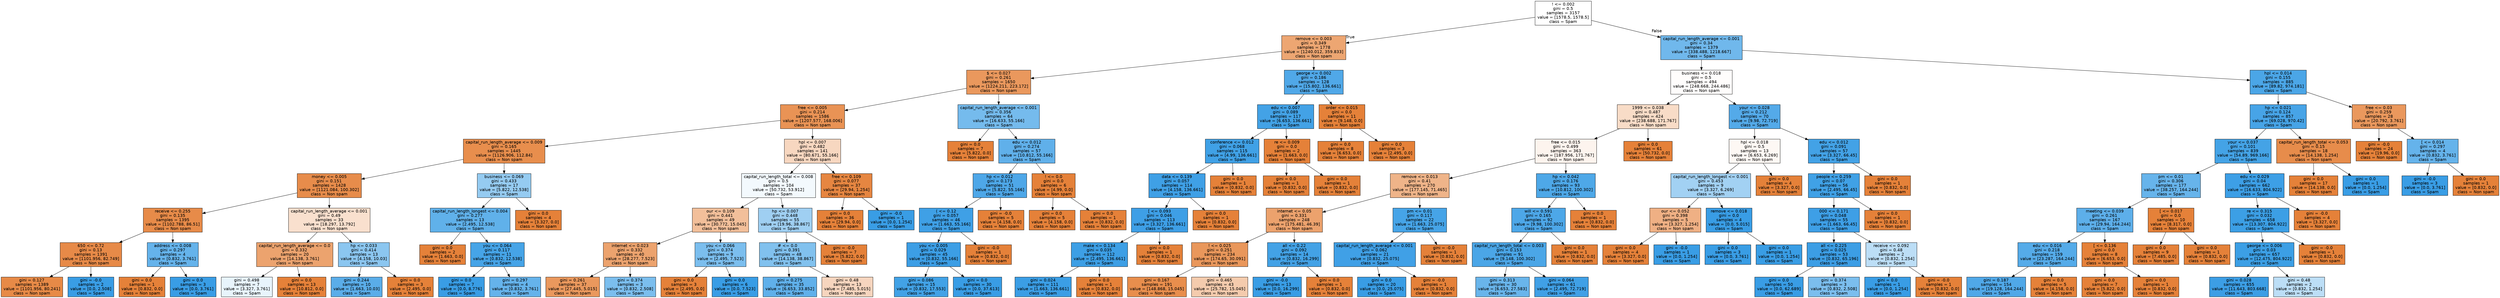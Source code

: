 digraph Tree {
node [shape=box, style="filled", color="black", fontname="helvetica"] ;
edge [fontname="helvetica"] ;
0 [label="! <= 0.002\ngini = 0.5\nsamples = 3157\nvalue = [1578.5, 1578.5]\nclass = Spam", fillcolor="#ffffff"] ;
1 [label="remove <= 0.003\ngini = 0.349\nsamples = 1778\nvalue = [1240.012, 359.833]\nclass = Non spam", fillcolor="#eda672"] ;
0 -> 1 [labeldistance=2.5, labelangle=45, headlabel="True"] ;
2 [label="$ <= 0.027\ngini = 0.261\nsamples = 1650\nvalue = [1224.211, 223.172]\nclass = Non spam", fillcolor="#ea985d"] ;
1 -> 2 ;
3 [label="free <= 0.005\ngini = 0.214\nsamples = 1586\nvalue = [1207.577, 168.006]\nclass = Non spam", fillcolor="#e99355"] ;
2 -> 3 ;
4 [label="capital_run_length_average <= 0.009\ngini = 0.165\nsamples = 1445\nvalue = [1126.906, 112.84]\nclass = Non spam", fillcolor="#e88e4d"] ;
3 -> 4 ;
5 [label="money <= 0.005\ngini = 0.151\nsamples = 1428\nvalue = [1121.084, 100.302]\nclass = Non spam", fillcolor="#e78c4b"] ;
4 -> 5 ;
6 [label="receive <= 0.255\ngini = 0.135\nsamples = 1395\nvalue = [1102.788, 86.51]\nclass = Non spam", fillcolor="#e78b49"] ;
5 -> 6 ;
7 [label="650 <= 0.72\ngini = 0.13\nsamples = 1391\nvalue = [1101.956, 82.749]\nclass = Non spam", fillcolor="#e78a48"] ;
6 -> 7 ;
8 [label="gini = 0.127\nsamples = 1389\nvalue = [1101.956, 80.241]\nclass = Non spam", fillcolor="#e78a47"] ;
7 -> 8 ;
9 [label="gini = -0.0\nsamples = 2\nvalue = [0.0, 2.508]\nclass = Spam", fillcolor="#399de5"] ;
7 -> 9 ;
10 [label="address <= 0.008\ngini = 0.297\nsamples = 4\nvalue = [0.832, 3.761]\nclass = Spam", fillcolor="#65b3eb"] ;
6 -> 10 ;
11 [label="gini = 0.0\nsamples = 1\nvalue = [0.832, 0.0]\nclass = Non spam", fillcolor="#e58139"] ;
10 -> 11 ;
12 [label="gini = 0.0\nsamples = 3\nvalue = [0.0, 3.761]\nclass = Spam", fillcolor="#399de5"] ;
10 -> 12 ;
13 [label="capital_run_length_average <= 0.001\ngini = 0.49\nsamples = 33\nvalue = [18.297, 13.792]\nclass = Non spam", fillcolor="#f9e0ce"] ;
5 -> 13 ;
14 [label="capital_run_length_average <= 0.0\ngini = 0.332\nsamples = 20\nvalue = [14.138, 3.761]\nclass = Non spam", fillcolor="#eca36e"] ;
13 -> 14 ;
15 [label="gini = 0.498\nsamples = 7\nvalue = [3.327, 3.761]\nclass = Spam", fillcolor="#e8f4fc"] ;
14 -> 15 ;
16 [label="gini = 0.0\nsamples = 13\nvalue = [10.812, 0.0]\nclass = Non spam", fillcolor="#e58139"] ;
14 -> 16 ;
17 [label="hp <= 0.033\ngini = 0.414\nsamples = 13\nvalue = [4.158, 10.03]\nclass = Spam", fillcolor="#8bc6f0"] ;
13 -> 17 ;
18 [label="gini = 0.244\nsamples = 10\nvalue = [1.663, 10.03]\nclass = Spam", fillcolor="#5aade9"] ;
17 -> 18 ;
19 [label="gini = 0.0\nsamples = 3\nvalue = [2.495, 0.0]\nclass = Non spam", fillcolor="#e58139"] ;
17 -> 19 ;
20 [label="business <= 0.069\ngini = 0.433\nsamples = 17\nvalue = [5.822, 12.538]\nclass = Spam", fillcolor="#95cbf1"] ;
4 -> 20 ;
21 [label="capital_run_length_longest <= 0.004\ngini = 0.277\nsamples = 13\nvalue = [2.495, 12.538]\nclass = Spam", fillcolor="#60b1ea"] ;
20 -> 21 ;
22 [label="gini = 0.0\nsamples = 2\nvalue = [1.663, 0.0]\nclass = Non spam", fillcolor="#e58139"] ;
21 -> 22 ;
23 [label="you <= 0.064\ngini = 0.117\nsamples = 11\nvalue = [0.832, 12.538]\nclass = Spam", fillcolor="#46a4e7"] ;
21 -> 23 ;
24 [label="gini = 0.0\nsamples = 7\nvalue = [0.0, 8.776]\nclass = Spam", fillcolor="#399de5"] ;
23 -> 24 ;
25 [label="gini = 0.297\nsamples = 4\nvalue = [0.832, 3.761]\nclass = Spam", fillcolor="#65b3eb"] ;
23 -> 25 ;
26 [label="gini = 0.0\nsamples = 4\nvalue = [3.327, 0.0]\nclass = Non spam", fillcolor="#e58139"] ;
20 -> 26 ;
27 [label="hpl <= 0.007\ngini = 0.482\nsamples = 141\nvalue = [80.671, 55.166]\nclass = Non spam", fillcolor="#f7d7c0"] ;
3 -> 27 ;
28 [label="capital_run_length_total <= 0.008\ngini = 0.5\nsamples = 104\nvalue = [50.732, 53.912]\nclass = Spam", fillcolor="#f3f9fd"] ;
27 -> 28 ;
29 [label="our <= 0.109\ngini = 0.441\nsamples = 49\nvalue = [30.772, 15.045]\nclass = Non spam", fillcolor="#f2bf9a"] ;
28 -> 29 ;
30 [label="internet <= 0.023\ngini = 0.332\nsamples = 40\nvalue = [28.277, 7.523]\nclass = Non spam", fillcolor="#eca36e"] ;
29 -> 30 ;
31 [label="gini = 0.261\nsamples = 37\nvalue = [27.445, 5.015]\nclass = Non spam", fillcolor="#ea985d"] ;
30 -> 31 ;
32 [label="gini = 0.374\nsamples = 3\nvalue = [0.832, 2.508]\nclass = Spam", fillcolor="#7bbeee"] ;
30 -> 32 ;
33 [label="you <= 0.066\ngini = 0.374\nsamples = 9\nvalue = [2.495, 7.523]\nclass = Spam", fillcolor="#7bbeee"] ;
29 -> 33 ;
34 [label="gini = 0.0\nsamples = 3\nvalue = [2.495, 0.0]\nclass = Non spam", fillcolor="#e58139"] ;
33 -> 34 ;
35 [label="gini = 0.0\nsamples = 6\nvalue = [0.0, 7.523]\nclass = Spam", fillcolor="#399de5"] ;
33 -> 35 ;
36 [label="hp <= 0.007\ngini = 0.448\nsamples = 55\nvalue = [19.96, 38.867]\nclass = Spam", fillcolor="#9fcff2"] ;
28 -> 36 ;
37 [label="# <= 0.0\ngini = 0.391\nsamples = 48\nvalue = [14.138, 38.867]\nclass = Spam", fillcolor="#81c1ee"] ;
36 -> 37 ;
38 [label="gini = 0.275\nsamples = 35\nvalue = [6.653, 33.852]\nclass = Spam", fillcolor="#60b0ea"] ;
37 -> 38 ;
39 [label="gini = 0.48\nsamples = 13\nvalue = [7.485, 5.015]\nclass = Non spam", fillcolor="#f6d5be"] ;
37 -> 39 ;
40 [label="gini = -0.0\nsamples = 7\nvalue = [5.822, 0.0]\nclass = Non spam", fillcolor="#e58139"] ;
36 -> 40 ;
41 [label="free <= 0.109\ngini = 0.077\nsamples = 37\nvalue = [29.94, 1.254]\nclass = Non spam", fillcolor="#e68641"] ;
27 -> 41 ;
42 [label="gini = 0.0\nsamples = 36\nvalue = [29.94, 0.0]\nclass = Non spam", fillcolor="#e58139"] ;
41 -> 42 ;
43 [label="gini = -0.0\nsamples = 1\nvalue = [0.0, 1.254]\nclass = Spam", fillcolor="#399de5"] ;
41 -> 43 ;
44 [label="capital_run_length_average <= 0.001\ngini = 0.356\nsamples = 64\nvalue = [16.633, 55.166]\nclass = Spam", fillcolor="#75bbed"] ;
2 -> 44 ;
45 [label="gini = 0.0\nsamples = 7\nvalue = [5.822, 0.0]\nclass = Non spam", fillcolor="#e58139"] ;
44 -> 45 ;
46 [label="edu <= 0.012\ngini = 0.274\nsamples = 57\nvalue = [10.812, 55.166]\nclass = Spam", fillcolor="#60b0ea"] ;
44 -> 46 ;
47 [label="hp <= 0.012\ngini = 0.173\nsamples = 51\nvalue = [5.822, 55.166]\nclass = Spam", fillcolor="#4ea7e8"] ;
46 -> 47 ;
48 [label="( <= 0.12\ngini = 0.057\nsamples = 46\nvalue = [1.663, 55.166]\nclass = Spam", fillcolor="#3fa0e6"] ;
47 -> 48 ;
49 [label="you <= 0.005\ngini = 0.029\nsamples = 45\nvalue = [0.832, 55.166]\nclass = Spam", fillcolor="#3c9ee5"] ;
48 -> 49 ;
50 [label="gini = 0.086\nsamples = 15\nvalue = [0.832, 17.553]\nclass = Spam", fillcolor="#42a2e6"] ;
49 -> 50 ;
51 [label="gini = 0.0\nsamples = 30\nvalue = [0.0, 37.613]\nclass = Spam", fillcolor="#399de5"] ;
49 -> 51 ;
52 [label="gini = -0.0\nsamples = 1\nvalue = [0.832, 0.0]\nclass = Non spam", fillcolor="#e58139"] ;
48 -> 52 ;
53 [label="gini = -0.0\nsamples = 5\nvalue = [4.158, 0.0]\nclass = Non spam", fillcolor="#e58139"] ;
47 -> 53 ;
54 [label="! <= 0.0\ngini = 0.0\nsamples = 6\nvalue = [4.99, 0.0]\nclass = Non spam", fillcolor="#e58139"] ;
46 -> 54 ;
55 [label="gini = 0.0\nsamples = 5\nvalue = [4.158, 0.0]\nclass = Non spam", fillcolor="#e58139"] ;
54 -> 55 ;
56 [label="gini = 0.0\nsamples = 1\nvalue = [0.832, 0.0]\nclass = Non spam", fillcolor="#e58139"] ;
54 -> 56 ;
57 [label="george <= 0.002\ngini = 0.186\nsamples = 128\nvalue = [15.802, 136.661]\nclass = Spam", fillcolor="#50a8e8"] ;
1 -> 57 ;
58 [label="edu <= 0.007\ngini = 0.089\nsamples = 117\nvalue = [6.653, 136.661]\nclass = Spam", fillcolor="#43a2e6"] ;
57 -> 58 ;
59 [label="conference <= 0.012\ngini = 0.068\nsamples = 115\nvalue = [4.99, 136.661]\nclass = Spam", fillcolor="#40a1e6"] ;
58 -> 59 ;
60 [label="data <= 0.139\ngini = 0.057\nsamples = 114\nvalue = [4.158, 136.661]\nclass = Spam", fillcolor="#3fa0e6"] ;
59 -> 60 ;
61 [label="[ <= 0.093\ngini = 0.046\nsamples = 113\nvalue = [3.327, 136.661]\nclass = Spam", fillcolor="#3e9fe6"] ;
60 -> 61 ;
62 [label="make <= 0.134\ngini = 0.035\nsamples = 112\nvalue = [2.495, 136.661]\nclass = Spam", fillcolor="#3d9fe5"] ;
61 -> 62 ;
63 [label="gini = 0.024\nsamples = 111\nvalue = [1.663, 136.661]\nclass = Spam", fillcolor="#3b9ee5"] ;
62 -> 63 ;
64 [label="gini = 0.0\nsamples = 1\nvalue = [0.832, 0.0]\nclass = Non spam", fillcolor="#e58139"] ;
62 -> 64 ;
65 [label="gini = 0.0\nsamples = 1\nvalue = [0.832, 0.0]\nclass = Non spam", fillcolor="#e58139"] ;
61 -> 65 ;
66 [label="gini = 0.0\nsamples = 1\nvalue = [0.832, 0.0]\nclass = Non spam", fillcolor="#e58139"] ;
60 -> 66 ;
67 [label="gini = 0.0\nsamples = 1\nvalue = [0.832, 0.0]\nclass = Non spam", fillcolor="#e58139"] ;
59 -> 67 ;
68 [label="re <= 0.009\ngini = 0.0\nsamples = 2\nvalue = [1.663, 0.0]\nclass = Non spam", fillcolor="#e58139"] ;
58 -> 68 ;
69 [label="gini = 0.0\nsamples = 1\nvalue = [0.832, 0.0]\nclass = Non spam", fillcolor="#e58139"] ;
68 -> 69 ;
70 [label="gini = 0.0\nsamples = 1\nvalue = [0.832, 0.0]\nclass = Non spam", fillcolor="#e58139"] ;
68 -> 70 ;
71 [label="order <= 0.015\ngini = 0.0\nsamples = 11\nvalue = [9.148, 0.0]\nclass = Non spam", fillcolor="#e58139"] ;
57 -> 71 ;
72 [label="gini = 0.0\nsamples = 8\nvalue = [6.653, 0.0]\nclass = Non spam", fillcolor="#e58139"] ;
71 -> 72 ;
73 [label="gini = 0.0\nsamples = 3\nvalue = [2.495, 0.0]\nclass = Non spam", fillcolor="#e58139"] ;
71 -> 73 ;
74 [label="capital_run_length_average <= 0.001\ngini = 0.34\nsamples = 1379\nvalue = [338.488, 1218.667]\nclass = Spam", fillcolor="#70b8ec"] ;
0 -> 74 [labeldistance=2.5, labelangle=-45, headlabel="False"] ;
75 [label="business <= 0.018\ngini = 0.5\nsamples = 494\nvalue = [248.668, 244.486]\nclass = Non spam", fillcolor="#fffdfc"] ;
74 -> 75 ;
76 [label="1999 <= 0.038\ngini = 0.487\nsamples = 424\nvalue = [238.688, 171.767]\nclass = Non spam", fillcolor="#f8dcc7"] ;
75 -> 76 ;
77 [label="free <= 0.015\ngini = 0.499\nsamples = 363\nvalue = [187.956, 171.767]\nclass = Non spam", fillcolor="#fdf4ee"] ;
76 -> 77 ;
78 [label="remove <= 0.013\ngini = 0.41\nsamples = 270\nvalue = [177.145, 71.465]\nclass = Non spam", fillcolor="#efb489"] ;
77 -> 78 ;
79 [label="internet <= 0.05\ngini = 0.331\nsamples = 248\nvalue = [175.481, 46.39]\nclass = Non spam", fillcolor="#eca26d"] ;
78 -> 79 ;
80 [label="! <= 0.025\ngini = 0.251\nsamples = 234\nvalue = [174.65, 30.091]\nclass = Non spam", fillcolor="#e9975b"] ;
79 -> 80 ;
81 [label="gini = 0.167\nsamples = 191\nvalue = [148.868, 15.045]\nclass = Non spam", fillcolor="#e88e4d"] ;
80 -> 81 ;
82 [label="gini = 0.465\nsamples = 43\nvalue = [25.782, 15.045]\nclass = Non spam", fillcolor="#f4cbad"] ;
80 -> 82 ;
83 [label="all <= 0.22\ngini = 0.092\nsamples = 14\nvalue = [0.832, 16.299]\nclass = Spam", fillcolor="#43a2e6"] ;
79 -> 83 ;
84 [label="gini = -0.0\nsamples = 13\nvalue = [0.0, 16.299]\nclass = Spam", fillcolor="#399de5"] ;
83 -> 84 ;
85 [label="gini = 0.0\nsamples = 1\nvalue = [0.832, 0.0]\nclass = Non spam", fillcolor="#e58139"] ;
83 -> 85 ;
86 [label="pm <= 0.01\ngini = 0.117\nsamples = 22\nvalue = [1.663, 25.075]\nclass = Spam", fillcolor="#46a4e7"] ;
78 -> 86 ;
87 [label="capital_run_length_average <= 0.001\ngini = 0.062\nsamples = 21\nvalue = [0.832, 25.075]\nclass = Spam", fillcolor="#40a0e6"] ;
86 -> 87 ;
88 [label="gini = 0.0\nsamples = 20\nvalue = [0.0, 25.075]\nclass = Spam", fillcolor="#399de5"] ;
87 -> 88 ;
89 [label="gini = -0.0\nsamples = 1\nvalue = [0.832, 0.0]\nclass = Non spam", fillcolor="#e58139"] ;
87 -> 89 ;
90 [label="gini = -0.0\nsamples = 1\nvalue = [0.832, 0.0]\nclass = Non spam", fillcolor="#e58139"] ;
86 -> 90 ;
91 [label="hp <= 0.042\ngini = 0.176\nsamples = 93\nvalue = [10.812, 100.302]\nclass = Spam", fillcolor="#4ea8e8"] ;
77 -> 91 ;
92 [label="will <= 0.591\ngini = 0.165\nsamples = 92\nvalue = [9.98, 100.302]\nclass = Spam", fillcolor="#4da7e8"] ;
91 -> 92 ;
93 [label="capital_run_length_total <= 0.003\ngini = 0.153\nsamples = 91\nvalue = [9.148, 100.302]\nclass = Spam", fillcolor="#4ba6e7"] ;
92 -> 93 ;
94 [label="gini = 0.313\nsamples = 30\nvalue = [6.653, 27.583]\nclass = Spam", fillcolor="#69b5eb"] ;
93 -> 94 ;
95 [label="gini = 0.064\nsamples = 61\nvalue = [2.495, 72.719]\nclass = Spam", fillcolor="#40a0e6"] ;
93 -> 95 ;
96 [label="gini = 0.0\nsamples = 1\nvalue = [0.832, 0.0]\nclass = Non spam", fillcolor="#e58139"] ;
92 -> 96 ;
97 [label="gini = 0.0\nsamples = 1\nvalue = [0.832, 0.0]\nclass = Non spam", fillcolor="#e58139"] ;
91 -> 97 ;
98 [label="gini = 0.0\nsamples = 61\nvalue = [50.732, 0.0]\nclass = Non spam", fillcolor="#e58139"] ;
76 -> 98 ;
99 [label="your <= 0.028\ngini = 0.212\nsamples = 70\nvalue = [9.98, 72.719]\nclass = Spam", fillcolor="#54aae9"] ;
75 -> 99 ;
100 [label="hpl <= 0.018\ngini = 0.5\nsamples = 13\nvalue = [6.653, 6.269]\nclass = Non spam", fillcolor="#fdf8f4"] ;
99 -> 100 ;
101 [label="capital_run_length_longest <= 0.001\ngini = 0.453\nsamples = 9\nvalue = [3.327, 6.269]\nclass = Spam", fillcolor="#a2d1f3"] ;
100 -> 101 ;
102 [label="our <= 0.052\ngini = 0.398\nsamples = 5\nvalue = [3.327, 1.254]\nclass = Non spam", fillcolor="#efb084"] ;
101 -> 102 ;
103 [label="gini = 0.0\nsamples = 4\nvalue = [3.327, 0.0]\nclass = Non spam", fillcolor="#e58139"] ;
102 -> 103 ;
104 [label="gini = -0.0\nsamples = 1\nvalue = [0.0, 1.254]\nclass = Spam", fillcolor="#399de5"] ;
102 -> 104 ;
105 [label="remove <= 0.018\ngini = 0.0\nsamples = 4\nvalue = [0.0, 5.015]\nclass = Spam", fillcolor="#399de5"] ;
101 -> 105 ;
106 [label="gini = 0.0\nsamples = 3\nvalue = [0.0, 3.761]\nclass = Spam", fillcolor="#399de5"] ;
105 -> 106 ;
107 [label="gini = 0.0\nsamples = 1\nvalue = [0.0, 1.254]\nclass = Spam", fillcolor="#399de5"] ;
105 -> 107 ;
108 [label="gini = 0.0\nsamples = 4\nvalue = [3.327, 0.0]\nclass = Non spam", fillcolor="#e58139"] ;
100 -> 108 ;
109 [label="edu <= 0.012\ngini = 0.091\nsamples = 57\nvalue = [3.327, 66.45]\nclass = Spam", fillcolor="#43a2e6"] ;
99 -> 109 ;
110 [label="people <= 0.259\ngini = 0.07\nsamples = 56\nvalue = [2.495, 66.45]\nclass = Spam", fillcolor="#40a1e6"] ;
109 -> 110 ;
111 [label="000 <= 0.171\ngini = 0.048\nsamples = 55\nvalue = [1.663, 66.45]\nclass = Spam", fillcolor="#3e9fe6"] ;
110 -> 111 ;
112 [label="all <= 0.225\ngini = 0.025\nsamples = 53\nvalue = [0.832, 65.196]\nclass = Spam", fillcolor="#3c9ee5"] ;
111 -> 112 ;
113 [label="gini = 0.0\nsamples = 50\nvalue = [0.0, 62.689]\nclass = Spam", fillcolor="#399de5"] ;
112 -> 113 ;
114 [label="gini = 0.374\nsamples = 3\nvalue = [0.832, 2.508]\nclass = Spam", fillcolor="#7bbeee"] ;
112 -> 114 ;
115 [label="receive <= 0.092\ngini = 0.48\nsamples = 2\nvalue = [0.832, 1.254]\nclass = Spam", fillcolor="#bcdef6"] ;
111 -> 115 ;
116 [label="gini = 0.0\nsamples = 1\nvalue = [0.0, 1.254]\nclass = Spam", fillcolor="#399de5"] ;
115 -> 116 ;
117 [label="gini = -0.0\nsamples = 1\nvalue = [0.832, 0.0]\nclass = Non spam", fillcolor="#e58139"] ;
115 -> 117 ;
118 [label="gini = 0.0\nsamples = 1\nvalue = [0.832, 0.0]\nclass = Non spam", fillcolor="#e58139"] ;
110 -> 118 ;
119 [label="gini = 0.0\nsamples = 1\nvalue = [0.832, 0.0]\nclass = Non spam", fillcolor="#e58139"] ;
109 -> 119 ;
120 [label="hpl <= 0.014\ngini = 0.155\nsamples = 885\nvalue = [89.82, 974.181]\nclass = Spam", fillcolor="#4ba6e7"] ;
74 -> 120 ;
121 [label="hp <= 0.021\ngini = 0.124\nsamples = 857\nvalue = [69.028, 970.42]\nclass = Spam", fillcolor="#47a4e7"] ;
120 -> 121 ;
122 [label="your <= 0.037\ngini = 0.101\nsamples = 839\nvalue = [54.89, 969.166]\nclass = Spam", fillcolor="#44a3e6"] ;
121 -> 122 ;
123 [label="pm <= 0.01\ngini = 0.306\nsamples = 177\nvalue = [38.257, 164.244]\nclass = Spam", fillcolor="#67b4eb"] ;
122 -> 123 ;
124 [label="meeting <= 0.039\ngini = 0.261\nsamples = 167\nvalue = [29.94, 164.244]\nclass = Spam", fillcolor="#5dafea"] ;
123 -> 124 ;
125 [label="edu <= 0.016\ngini = 0.218\nsamples = 159\nvalue = [23.287, 164.244]\nclass = Spam", fillcolor="#55abe9"] ;
124 -> 125 ;
126 [label="gini = 0.187\nsamples = 154\nvalue = [19.128, 164.244]\nclass = Spam", fillcolor="#50a8e8"] ;
125 -> 126 ;
127 [label="gini = 0.0\nsamples = 5\nvalue = [4.158, 0.0]\nclass = Non spam", fillcolor="#e58139"] ;
125 -> 127 ;
128 [label="[ <= 0.136\ngini = 0.0\nsamples = 8\nvalue = [6.653, 0.0]\nclass = Non spam", fillcolor="#e58139"] ;
124 -> 128 ;
129 [label="gini = 0.0\nsamples = 7\nvalue = [5.822, 0.0]\nclass = Non spam", fillcolor="#e58139"] ;
128 -> 129 ;
130 [label="gini = 0.0\nsamples = 1\nvalue = [0.832, 0.0]\nclass = Non spam", fillcolor="#e58139"] ;
128 -> 130 ;
131 [label="[ <= 0.017\ngini = 0.0\nsamples = 10\nvalue = [8.317, 0.0]\nclass = Non spam", fillcolor="#e58139"] ;
123 -> 131 ;
132 [label="gini = 0.0\nsamples = 9\nvalue = [7.485, 0.0]\nclass = Non spam", fillcolor="#e58139"] ;
131 -> 132 ;
133 [label="gini = 0.0\nsamples = 1\nvalue = [0.832, 0.0]\nclass = Non spam", fillcolor="#e58139"] ;
131 -> 133 ;
134 [label="edu <= 0.029\ngini = 0.04\nsamples = 662\nvalue = [16.633, 804.922]\nclass = Spam", fillcolor="#3d9fe6"] ;
122 -> 134 ;
135 [label="re <= 0.315\ngini = 0.032\nsamples = 658\nvalue = [13.307, 804.922]\nclass = Spam", fillcolor="#3c9fe5"] ;
134 -> 135 ;
136 [label="george <= 0.006\ngini = 0.03\nsamples = 657\nvalue = [12.475, 804.922]\nclass = Spam", fillcolor="#3c9fe5"] ;
135 -> 136 ;
137 [label="gini = 0.028\nsamples = 655\nvalue = [11.643, 803.668]\nclass = Spam", fillcolor="#3c9ee5"] ;
136 -> 137 ;
138 [label="gini = 0.48\nsamples = 2\nvalue = [0.832, 1.254]\nclass = Spam", fillcolor="#bcdef6"] ;
136 -> 138 ;
139 [label="gini = -0.0\nsamples = 1\nvalue = [0.832, 0.0]\nclass = Non spam", fillcolor="#e58139"] ;
135 -> 139 ;
140 [label="gini = -0.0\nsamples = 4\nvalue = [3.327, 0.0]\nclass = Non spam", fillcolor="#e58139"] ;
134 -> 140 ;
141 [label="capital_run_length_total <= 0.053\ngini = 0.15\nsamples = 18\nvalue = [14.138, 1.254]\nclass = Non spam", fillcolor="#e78c4b"] ;
121 -> 141 ;
142 [label="gini = 0.0\nsamples = 17\nvalue = [14.138, 0.0]\nclass = Non spam", fillcolor="#e58139"] ;
141 -> 142 ;
143 [label="gini = 0.0\nsamples = 1\nvalue = [0.0, 1.254]\nclass = Spam", fillcolor="#399de5"] ;
141 -> 143 ;
144 [label="free <= 0.03\ngini = 0.259\nsamples = 28\nvalue = [20.792, 3.761]\nclass = Non spam", fillcolor="#ea985d"] ;
120 -> 144 ;
145 [label="gini = -0.0\nsamples = 24\nvalue = [19.96, 0.0]\nclass = Non spam", fillcolor="#e58139"] ;
144 -> 145 ;
146 [label="[ <= 0.014\ngini = 0.297\nsamples = 4\nvalue = [0.832, 3.761]\nclass = Spam", fillcolor="#65b3eb"] ;
144 -> 146 ;
147 [label="gini = -0.0\nsamples = 3\nvalue = [0.0, 3.761]\nclass = Spam", fillcolor="#399de5"] ;
146 -> 147 ;
148 [label="gini = 0.0\nsamples = 1\nvalue = [0.832, 0.0]\nclass = Non spam", fillcolor="#e58139"] ;
146 -> 148 ;
}
